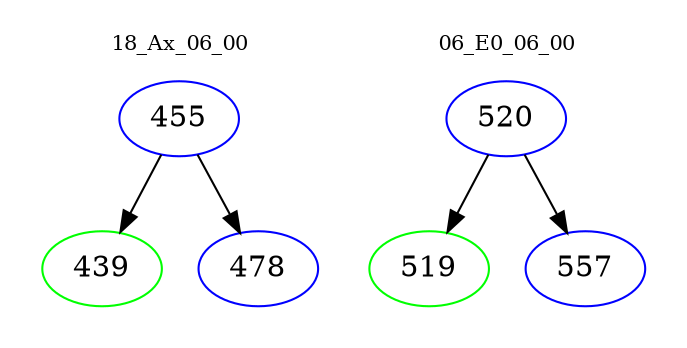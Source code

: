 digraph{
subgraph cluster_0 {
color = white
label = "18_Ax_06_00";
fontsize=10;
T0_455 [label="455", color="blue"]
T0_455 -> T0_439 [color="black"]
T0_439 [label="439", color="green"]
T0_455 -> T0_478 [color="black"]
T0_478 [label="478", color="blue"]
}
subgraph cluster_1 {
color = white
label = "06_E0_06_00";
fontsize=10;
T1_520 [label="520", color="blue"]
T1_520 -> T1_519 [color="black"]
T1_519 [label="519", color="green"]
T1_520 -> T1_557 [color="black"]
T1_557 [label="557", color="blue"]
}
}
